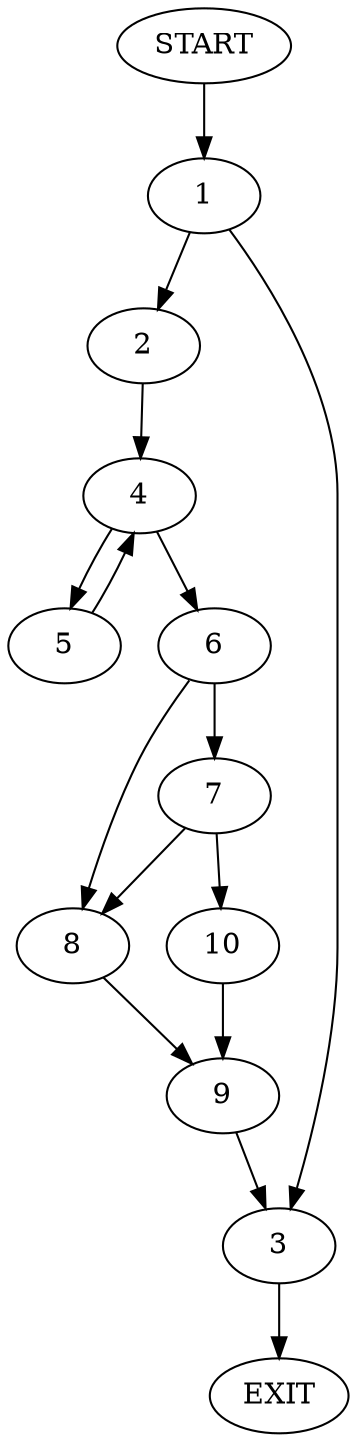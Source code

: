 digraph {
0 [label="START"]
11 [label="EXIT"]
0 -> 1
1 -> 2
1 -> 3
2 -> 4
3 -> 11
4 -> 5
4 -> 6
5 -> 4
6 -> 7
6 -> 8
8 -> 9
7 -> 10
7 -> 8
10 -> 9
9 -> 3
}
